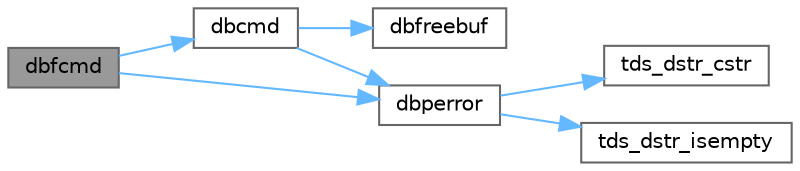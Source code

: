digraph "dbfcmd"
{
 // LATEX_PDF_SIZE
  bgcolor="transparent";
  edge [fontname=Helvetica,fontsize=10,labelfontname=Helvetica,labelfontsize=10];
  node [fontname=Helvetica,fontsize=10,shape=box,height=0.2,width=0.4];
  rankdir="LR";
  Node1 [id="Node000001",label="dbfcmd",height=0.2,width=0.4,color="gray40", fillcolor="grey60", style="filled", fontcolor="black",tooltip="printf-like way to form SQL to send to the server."];
  Node1 -> Node2 [id="edge1_Node000001_Node000002",color="steelblue1",style="solid",tooltip=" "];
  Node2 [id="Node000002",label="dbcmd",height=0.2,width=0.4,color="grey40", fillcolor="white", style="filled",URL="$a00563.html#ga87b39d9863316b4ba85654b0885d53a0",tooltip="Append SQL to the command buffer."];
  Node2 -> Node3 [id="edge2_Node000002_Node000003",color="steelblue1",style="solid",tooltip=" "];
  Node3 [id="Node000003",label="dbfreebuf",height=0.2,width=0.4,color="grey40", fillcolor="white", style="filled",URL="$a00563.html#ga0fcfcf6846442dac9dd5584d270ec72a",tooltip="Erase the command buffer, in case DBNOAUTOFREE was set with dbsetopt()."];
  Node2 -> Node4 [id="edge3_Node000002_Node000004",color="steelblue1",style="solid",tooltip=" "];
  Node4 [id="Node000004",label="dbperror",height=0.2,width=0.4,color="grey40", fillcolor="white", style="filled",URL="$a00569.html#ga302a4ce6559b81808e3be51615cd1b67",tooltip="Call client-installed error handler."];
  Node4 -> Node5 [id="edge4_Node000004_Node000005",color="steelblue1",style="solid",tooltip=" "];
  Node5 [id="Node000005",label="tds_dstr_cstr",height=0.2,width=0.4,color="grey40", fillcolor="white", style="filled",URL="$a00581.html#gac536f0e4d77d3cff5702719362ec1766",tooltip="Returns a C version (NUL terminated string) of dstr."];
  Node4 -> Node6 [id="edge5_Node000004_Node000006",color="steelblue1",style="solid",tooltip=" "];
  Node6 [id="Node000006",label="tds_dstr_isempty",height=0.2,width=0.4,color="grey40", fillcolor="white", style="filled",URL="$a00581.html#ga197c6af67f2e7469d06c2aa055917b1e",tooltip="test if string is empty"];
  Node1 -> Node4 [id="edge6_Node000001_Node000004",color="steelblue1",style="solid",tooltip=" "];
}
